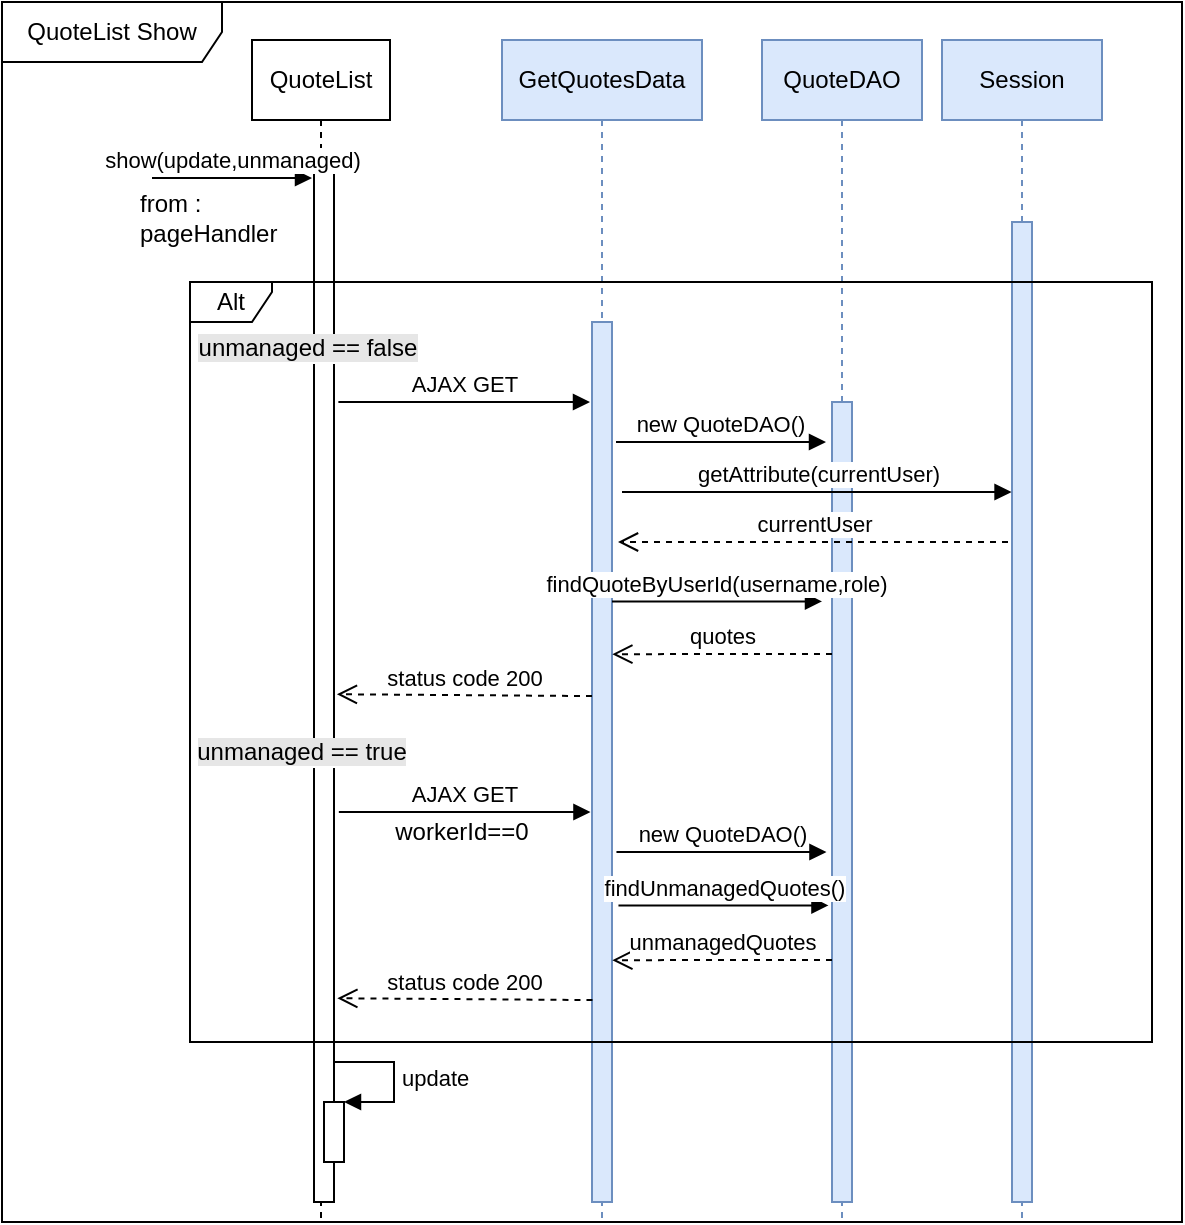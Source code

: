 <mxfile version="19.0.3" type="device"><diagram id="5WGAuO-bajR5HXZ5BF8d" name="Page-1"><mxGraphModel dx="1865" dy="539" grid="1" gridSize="10" guides="1" tooltips="1" connect="1" arrows="1" fold="1" page="1" pageScale="1" pageWidth="827" pageHeight="1169" math="0" shadow="0"><root><mxCell id="0"/><mxCell id="1" parent="0"/><mxCell id="D9OjeRS39EWFDbuzjUJl-87" value="QuoteList Show" style="shape=umlFrame;whiteSpace=wrap;html=1;labelBackgroundColor=#FFFFFF;width=110;height=30;" parent="1" vertex="1"><mxGeometry x="-30" y="80" width="590" height="610" as="geometry"/></mxCell><mxCell id="D9OjeRS39EWFDbuzjUJl-1" value="QuoteList" style="shape=umlLifeline;perimeter=lifelinePerimeter;whiteSpace=wrap;html=1;container=0;collapsible=0;recursiveResize=0;outlineConnect=0;" parent="1" vertex="1"><mxGeometry x="95" y="99" width="69" height="591" as="geometry"/></mxCell><mxCell id="D9OjeRS39EWFDbuzjUJl-3" value="" style="html=1;points=[];perimeter=orthogonalPerimeter;" parent="1" vertex="1"><mxGeometry x="126" y="159" width="10" height="521" as="geometry"/></mxCell><mxCell id="D9OjeRS39EWFDbuzjUJl-2" value="show(update,unmanaged)" style="html=1;verticalAlign=bottom;endArrow=block;rounded=0;" parent="1" edge="1"><mxGeometry width="80" relative="1" as="geometry"><mxPoint x="45" y="168" as="sourcePoint"/><mxPoint x="125" y="168" as="targetPoint"/></mxGeometry></mxCell><mxCell id="D9OjeRS39EWFDbuzjUJl-4" value="GetQuotesData" style="shape=umlLifeline;perimeter=lifelinePerimeter;whiteSpace=wrap;html=1;container=0;collapsible=0;recursiveResize=0;outlineConnect=0;fillColor=#dae8fc;strokeColor=#6c8ebf;" parent="1" vertex="1"><mxGeometry x="220" y="99" width="100" height="591" as="geometry"/></mxCell><mxCell id="D9OjeRS39EWFDbuzjUJl-5" value="" style="html=1;points=[];perimeter=orthogonalPerimeter;fillColor=#dae8fc;strokeColor=#6c8ebf;" parent="1" vertex="1"><mxGeometry x="265" y="240" width="10" height="440" as="geometry"/></mxCell><mxCell id="D9OjeRS39EWFDbuzjUJl-41" value="from :&lt;br&gt;pageHandler" style="text;html=1;strokeColor=none;fillColor=none;align=left;verticalAlign=middle;whiteSpace=wrap;rounded=0;labelBackgroundColor=#FFFFFF;" parent="1" vertex="1"><mxGeometry x="37" y="173" width="80" height="30" as="geometry"/></mxCell><mxCell id="D9OjeRS39EWFDbuzjUJl-42" value="QuoteDAO" style="shape=umlLifeline;perimeter=lifelinePerimeter;whiteSpace=wrap;html=1;container=0;collapsible=0;recursiveResize=0;outlineConnect=0;fillColor=#dae8fc;strokeColor=#6c8ebf;" parent="1" vertex="1"><mxGeometry x="350" y="99" width="80" height="591" as="geometry"/></mxCell><mxCell id="D9OjeRS39EWFDbuzjUJl-43" value="Session" style="shape=umlLifeline;perimeter=lifelinePerimeter;whiteSpace=wrap;html=1;container=0;collapsible=0;recursiveResize=0;outlineConnect=0;fillColor=#dae8fc;strokeColor=#6c8ebf;" parent="1" vertex="1"><mxGeometry x="440" y="99" width="80" height="591" as="geometry"/></mxCell><mxCell id="D9OjeRS39EWFDbuzjUJl-44" value="" style="html=1;points=[];perimeter=orthogonalPerimeter;fillColor=#dae8fc;strokeColor=#6c8ebf;" parent="1" vertex="1"><mxGeometry x="385" y="280" width="10" height="400" as="geometry"/></mxCell><mxCell id="D9OjeRS39EWFDbuzjUJl-45" value="" style="html=1;points=[];perimeter=orthogonalPerimeter;fillColor=#dae8fc;strokeColor=#6c8ebf;" parent="1" vertex="1"><mxGeometry x="475" y="190" width="10" height="490" as="geometry"/></mxCell><mxCell id="D9OjeRS39EWFDbuzjUJl-51" value="Alt" style="shape=umlFrame;whiteSpace=wrap;html=1;labelBackgroundColor=#FFFFFF;width=41;height=20;" parent="1" vertex="1"><mxGeometry x="64" y="220" width="481" height="380" as="geometry"/></mxCell><mxCell id="D9OjeRS39EWFDbuzjUJl-56" value="status code 200" style="html=1;verticalAlign=bottom;endArrow=open;dashed=1;endSize=8;rounded=0;entryX=1.144;entryY=0.773;entryDx=0;entryDy=0;entryPerimeter=0;" parent="1" edge="1"><mxGeometry relative="1" as="geometry"><mxPoint x="265" y="427.03" as="sourcePoint"/><mxPoint x="137.44" y="426.12" as="targetPoint"/></mxGeometry></mxCell><mxCell id="D9OjeRS39EWFDbuzjUJl-60" value="&lt;span style=&quot;background-color: rgb(230, 230, 230);&quot;&gt;unmanaged == false&lt;/span&gt;" style="text;html=1;strokeColor=none;fillColor=none;align=center;verticalAlign=middle;whiteSpace=wrap;rounded=0;labelBackgroundColor=#FFFFFF;" parent="1" vertex="1"><mxGeometry x="63" y="238" width="120" height="30" as="geometry"/></mxCell><mxCell id="D9OjeRS39EWFDbuzjUJl-61" value="AJAX GET" style="html=1;verticalAlign=bottom;endArrow=block;rounded=0;exitX=0.148;exitY=0.5;exitDx=0;exitDy=0;exitPerimeter=0;" parent="1" edge="1"><mxGeometry width="80" relative="1" as="geometry"><mxPoint x="138.188" y="280" as="sourcePoint"/><mxPoint x="264" y="280" as="targetPoint"/></mxGeometry></mxCell><mxCell id="D9OjeRS39EWFDbuzjUJl-63" value="new QuoteDAO()" style="html=1;verticalAlign=bottom;endArrow=block;rounded=0;exitX=0.148;exitY=0.5;exitDx=0;exitDy=0;exitPerimeter=0;" parent="1" edge="1"><mxGeometry width="80" relative="1" as="geometry"><mxPoint x="276.998" y="300" as="sourcePoint"/><mxPoint x="382" y="300" as="targetPoint"/></mxGeometry></mxCell><mxCell id="D9OjeRS39EWFDbuzjUJl-64" value="getAttribute(currentUser)" style="html=1;verticalAlign=bottom;endArrow=block;rounded=0;entryX=0.854;entryY=0.42;entryDx=0;entryDy=0;entryPerimeter=0;" parent="1" edge="1"><mxGeometry width="80" relative="1" as="geometry"><mxPoint x="280" y="325" as="sourcePoint"/><mxPoint x="474.774" y="325" as="targetPoint"/></mxGeometry></mxCell><mxCell id="D9OjeRS39EWFDbuzjUJl-65" value="currentUser" style="html=1;verticalAlign=bottom;endArrow=open;dashed=1;endSize=8;rounded=0;" parent="1" edge="1"><mxGeometry relative="1" as="geometry"><mxPoint x="473" y="350" as="sourcePoint"/><mxPoint x="278" y="350" as="targetPoint"/></mxGeometry></mxCell><mxCell id="D9OjeRS39EWFDbuzjUJl-66" value="findQuoteByUserId(username,role)" style="html=1;verticalAlign=bottom;endArrow=block;rounded=0;exitX=0.148;exitY=0.5;exitDx=0;exitDy=0;exitPerimeter=0;" parent="1" edge="1"><mxGeometry width="80" relative="1" as="geometry"><mxPoint x="274.998" y="379.72" as="sourcePoint"/><mxPoint x="380" y="379.72" as="targetPoint"/></mxGeometry></mxCell><mxCell id="D9OjeRS39EWFDbuzjUJl-68" value="quotes" style="html=1;verticalAlign=bottom;endArrow=open;dashed=1;endSize=8;rounded=0;entryX=0.439;entryY=0.396;entryDx=0;entryDy=0;entryPerimeter=0;" parent="1" edge="1"><mxGeometry relative="1" as="geometry"><mxPoint x="385" y="406" as="sourcePoint"/><mxPoint x="275.159" y="406.08" as="targetPoint"/></mxGeometry></mxCell><mxCell id="D9OjeRS39EWFDbuzjUJl-76" value="status code 200" style="html=1;verticalAlign=bottom;endArrow=open;dashed=1;endSize=8;rounded=0;entryX=1.144;entryY=0.773;entryDx=0;entryDy=0;entryPerimeter=0;" parent="1" edge="1"><mxGeometry relative="1" as="geometry"><mxPoint x="265.23" y="579.03" as="sourcePoint"/><mxPoint x="137.67" y="578.12" as="targetPoint"/></mxGeometry></mxCell><mxCell id="D9OjeRS39EWFDbuzjUJl-77" value="&lt;span style=&quot;background-color: rgb(230, 230, 230);&quot;&gt;unmanaged == true&lt;/span&gt;" style="text;html=1;strokeColor=none;fillColor=none;align=center;verticalAlign=middle;whiteSpace=wrap;rounded=0;labelBackgroundColor=#FFFFFF;" parent="1" vertex="1"><mxGeometry x="60.23" y="440" width="120" height="30" as="geometry"/></mxCell><mxCell id="D9OjeRS39EWFDbuzjUJl-78" value="AJAX GET" style="html=1;verticalAlign=bottom;endArrow=block;rounded=0;exitX=0.148;exitY=0.5;exitDx=0;exitDy=0;exitPerimeter=0;" parent="1" edge="1"><mxGeometry width="80" relative="1" as="geometry"><mxPoint x="138.418" y="485" as="sourcePoint"/><mxPoint x="264.23" y="485" as="targetPoint"/></mxGeometry></mxCell><mxCell id="D9OjeRS39EWFDbuzjUJl-79" value="new QuoteDAO()" style="html=1;verticalAlign=bottom;endArrow=block;rounded=0;exitX=0.148;exitY=0.5;exitDx=0;exitDy=0;exitPerimeter=0;" parent="1" edge="1"><mxGeometry width="80" relative="1" as="geometry"><mxPoint x="277.228" y="505" as="sourcePoint"/><mxPoint x="382.23" y="505" as="targetPoint"/></mxGeometry></mxCell><mxCell id="D9OjeRS39EWFDbuzjUJl-82" value="findUnmanagedQuotes()" style="html=1;verticalAlign=bottom;endArrow=block;rounded=0;exitX=0.148;exitY=0.5;exitDx=0;exitDy=0;exitPerimeter=0;" parent="1" edge="1"><mxGeometry width="80" relative="1" as="geometry"><mxPoint x="278.228" y="531.72" as="sourcePoint"/><mxPoint x="383.23" y="531.72" as="targetPoint"/></mxGeometry></mxCell><mxCell id="D9OjeRS39EWFDbuzjUJl-83" value="&lt;span style=&quot;&quot;&gt;workerId&lt;/span&gt;==0" style="text;html=1;strokeColor=none;fillColor=none;align=center;verticalAlign=middle;whiteSpace=wrap;rounded=0;labelBackgroundColor=#FFFFFF;" parent="1" vertex="1"><mxGeometry x="170" y="480" width="60" height="30" as="geometry"/></mxCell><mxCell id="D9OjeRS39EWFDbuzjUJl-84" value="unmanagedQuotes" style="html=1;verticalAlign=bottom;endArrow=open;dashed=1;endSize=8;rounded=0;entryX=0.439;entryY=0.396;entryDx=0;entryDy=0;entryPerimeter=0;" parent="1" edge="1"><mxGeometry relative="1" as="geometry"><mxPoint x="385" y="559" as="sourcePoint"/><mxPoint x="275.159" y="559.08" as="targetPoint"/></mxGeometry></mxCell><mxCell id="D9OjeRS39EWFDbuzjUJl-85" value="" style="html=1;points=[];perimeter=orthogonalPerimeter;labelBackgroundColor=#FFFFFF;" parent="1" vertex="1"><mxGeometry x="131" y="630" width="10" height="30" as="geometry"/></mxCell><mxCell id="D9OjeRS39EWFDbuzjUJl-86" value="update" style="edgeStyle=orthogonalEdgeStyle;html=1;align=left;spacingLeft=2;endArrow=block;rounded=0;entryX=1;entryY=0;" parent="1" target="D9OjeRS39EWFDbuzjUJl-85" edge="1"><mxGeometry relative="1" as="geometry"><mxPoint x="136" y="610" as="sourcePoint"/><Array as="points"><mxPoint x="166" y="610"/></Array></mxGeometry></mxCell></root></mxGraphModel></diagram></mxfile>